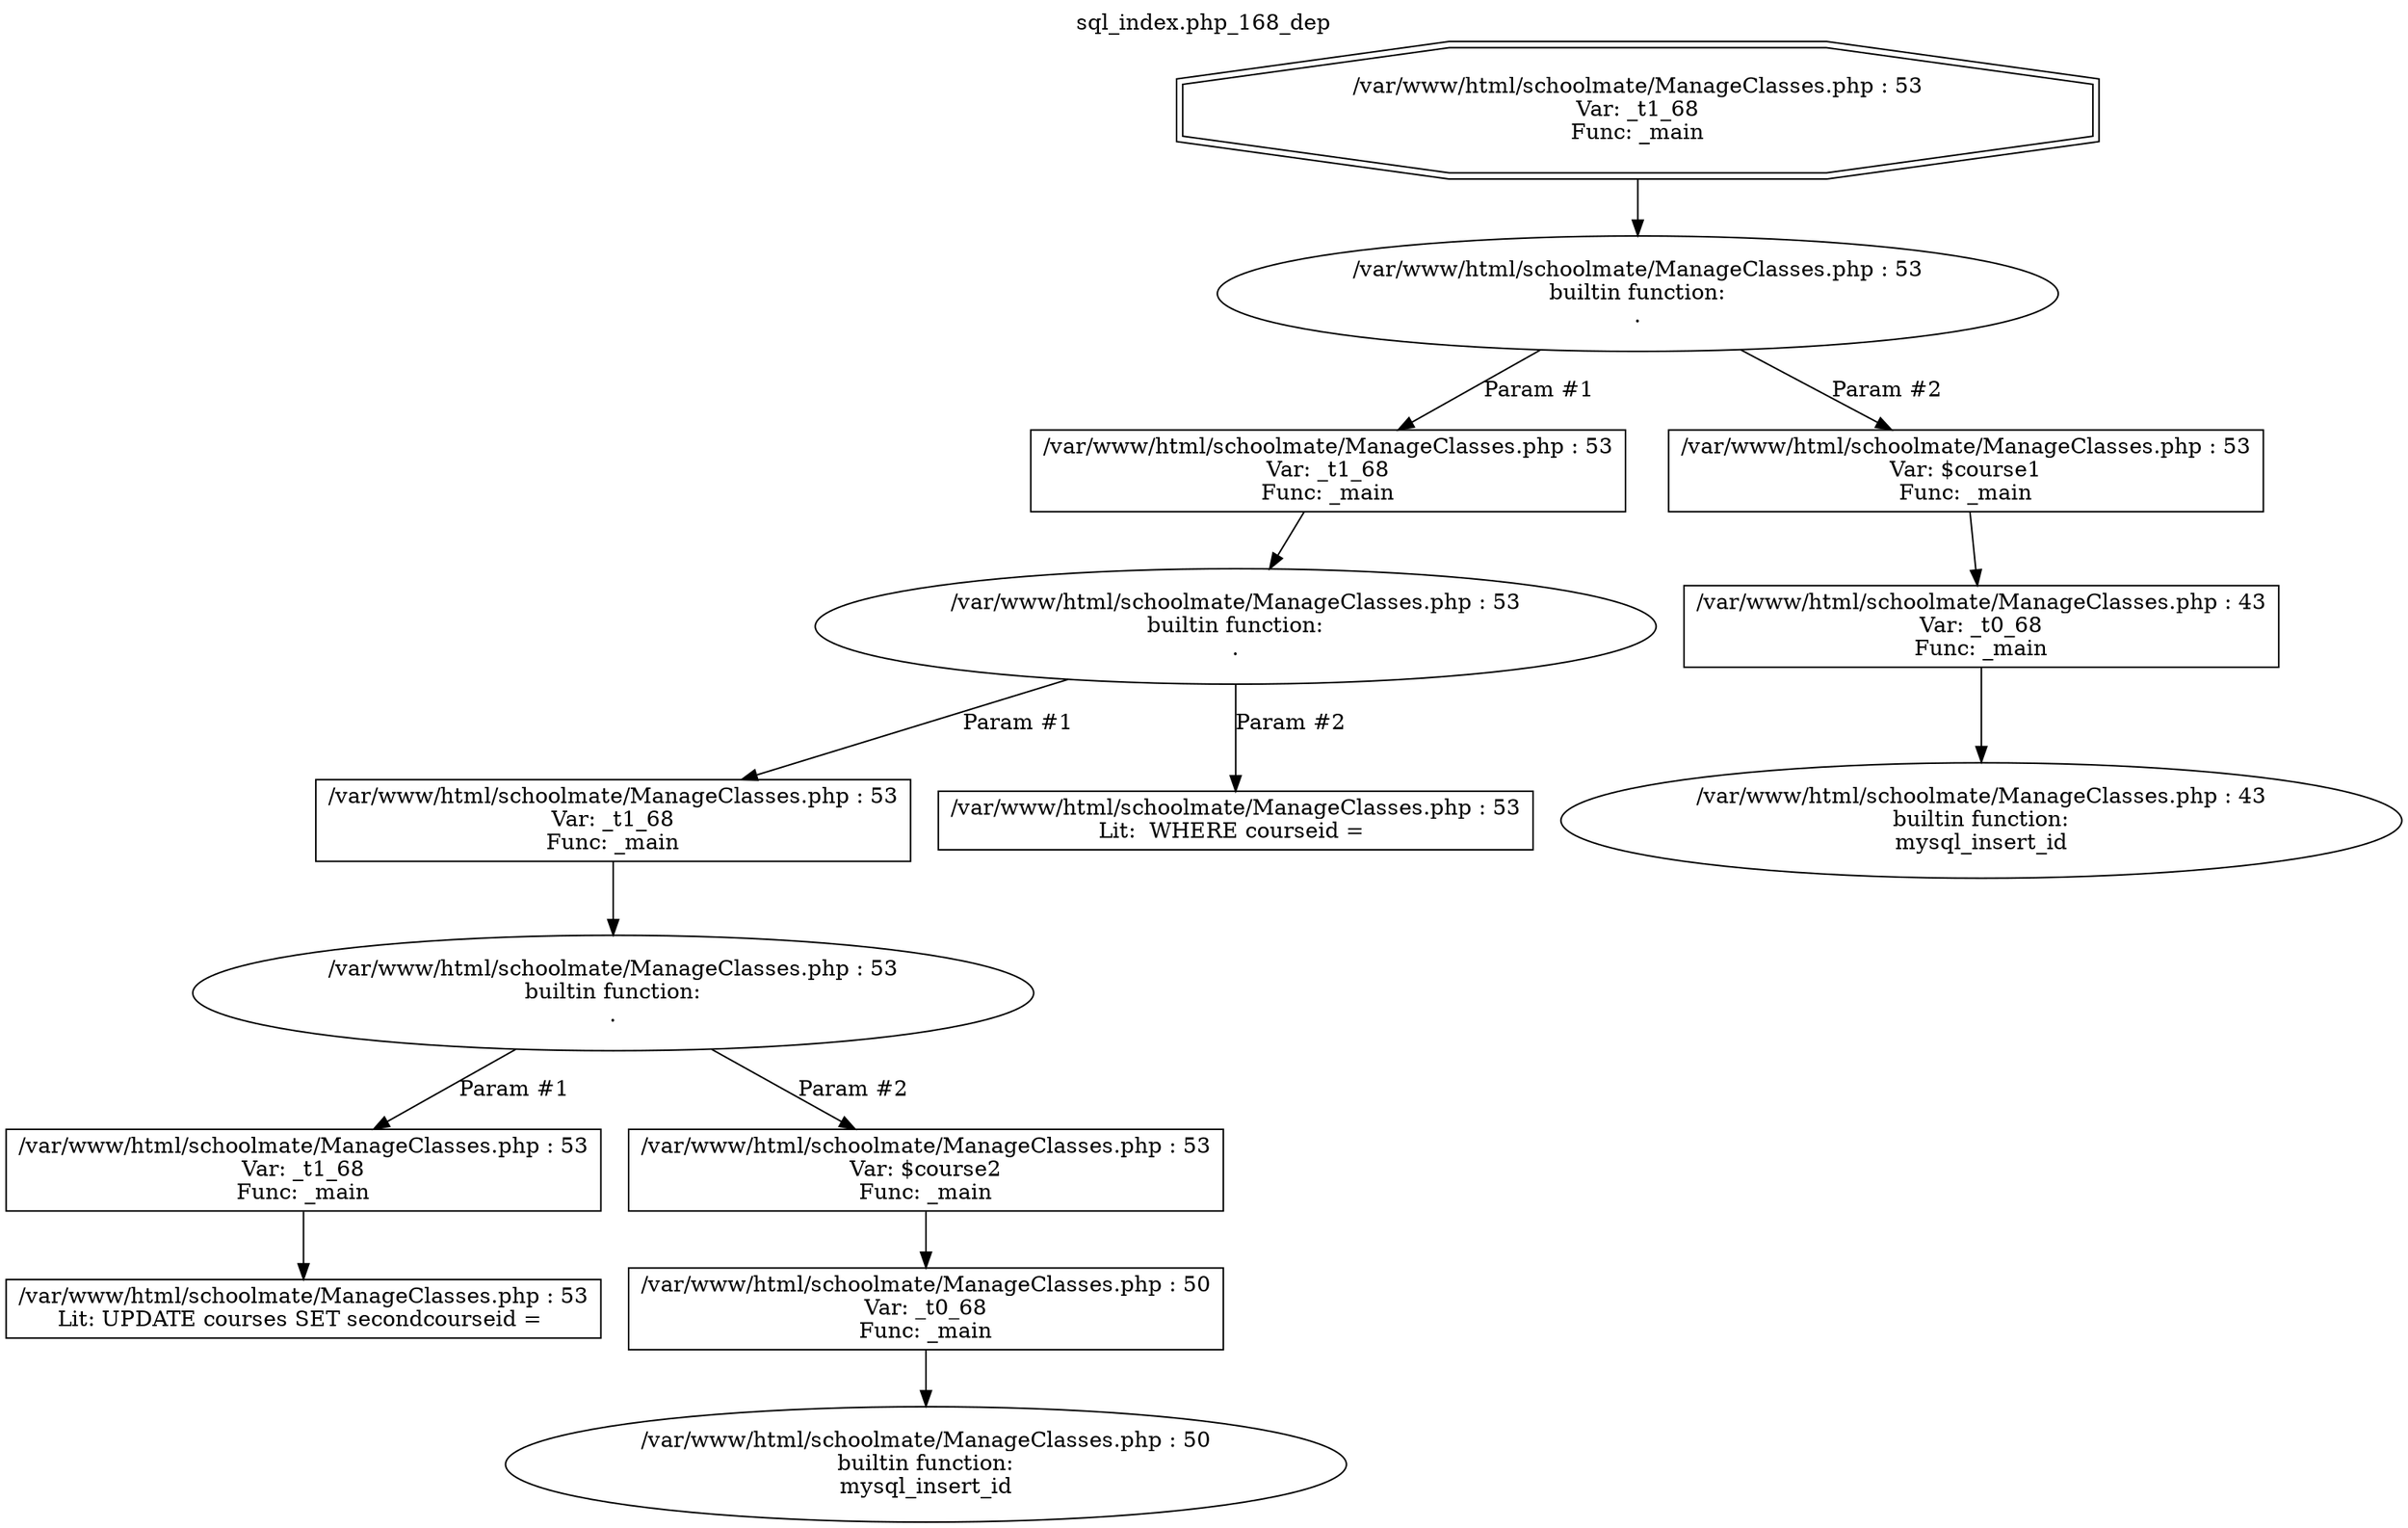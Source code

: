 digraph cfg {
  label="sql_index.php_168_dep";
  labelloc=t;
  n1 [shape=doubleoctagon, label="/var/www/html/schoolmate/ManageClasses.php : 53\nVar: _t1_68\nFunc: _main\n"];
  n2 [shape=ellipse, label="/var/www/html/schoolmate/ManageClasses.php : 53\nbuiltin function:\n.\n"];
  n3 [shape=box, label="/var/www/html/schoolmate/ManageClasses.php : 53\nVar: _t1_68\nFunc: _main\n"];
  n4 [shape=ellipse, label="/var/www/html/schoolmate/ManageClasses.php : 53\nbuiltin function:\n.\n"];
  n5 [shape=box, label="/var/www/html/schoolmate/ManageClasses.php : 53\nVar: _t1_68\nFunc: _main\n"];
  n6 [shape=ellipse, label="/var/www/html/schoolmate/ManageClasses.php : 53\nbuiltin function:\n.\n"];
  n7 [shape=box, label="/var/www/html/schoolmate/ManageClasses.php : 53\nVar: _t1_68\nFunc: _main\n"];
  n8 [shape=box, label="/var/www/html/schoolmate/ManageClasses.php : 53\nLit: UPDATE courses SET secondcourseid = \n"];
  n9 [shape=box, label="/var/www/html/schoolmate/ManageClasses.php : 53\nVar: $course2\nFunc: _main\n"];
  n10 [shape=box, label="/var/www/html/schoolmate/ManageClasses.php : 50\nVar: _t0_68\nFunc: _main\n"];
  n11 [shape=ellipse, label="/var/www/html/schoolmate/ManageClasses.php : 50\nbuiltin function:\nmysql_insert_id\n"];
  n12 [shape=box, label="/var/www/html/schoolmate/ManageClasses.php : 53\nLit:  WHERE courseid = \n"];
  n13 [shape=box, label="/var/www/html/schoolmate/ManageClasses.php : 53\nVar: $course1\nFunc: _main\n"];
  n14 [shape=box, label="/var/www/html/schoolmate/ManageClasses.php : 43\nVar: _t0_68\nFunc: _main\n"];
  n15 [shape=ellipse, label="/var/www/html/schoolmate/ManageClasses.php : 43\nbuiltin function:\nmysql_insert_id\n"];
  n1 -> n2;
  n3 -> n4;
  n5 -> n6;
  n7 -> n8;
  n6 -> n7[label="Param #1"];
  n6 -> n9[label="Param #2"];
  n10 -> n11;
  n9 -> n10;
  n4 -> n5[label="Param #1"];
  n4 -> n12[label="Param #2"];
  n2 -> n3[label="Param #1"];
  n2 -> n13[label="Param #2"];
  n14 -> n15;
  n13 -> n14;
}
